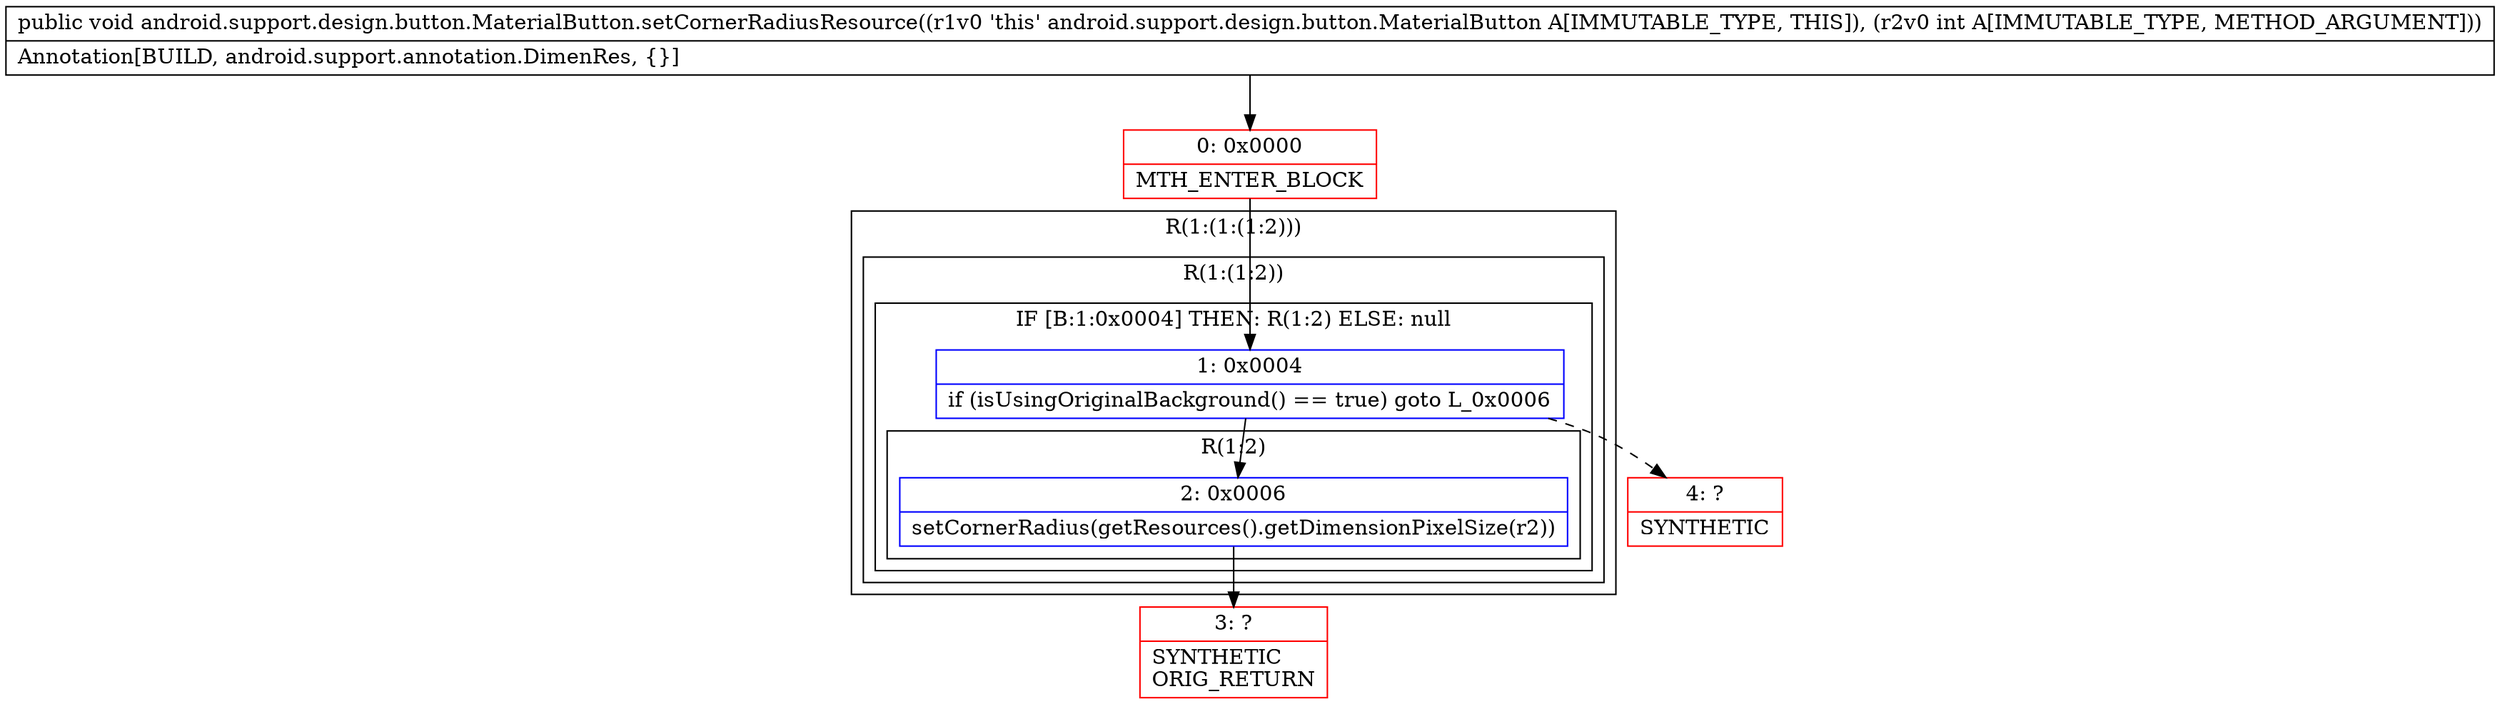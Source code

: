 digraph "CFG forandroid.support.design.button.MaterialButton.setCornerRadiusResource(I)V" {
subgraph cluster_Region_1458869859 {
label = "R(1:(1:(1:2)))";
node [shape=record,color=blue];
subgraph cluster_Region_1877940210 {
label = "R(1:(1:2))";
node [shape=record,color=blue];
subgraph cluster_IfRegion_1347091518 {
label = "IF [B:1:0x0004] THEN: R(1:2) ELSE: null";
node [shape=record,color=blue];
Node_1 [shape=record,label="{1\:\ 0x0004|if (isUsingOriginalBackground() == true) goto L_0x0006\l}"];
subgraph cluster_Region_1004696638 {
label = "R(1:2)";
node [shape=record,color=blue];
Node_2 [shape=record,label="{2\:\ 0x0006|setCornerRadius(getResources().getDimensionPixelSize(r2))\l}"];
}
}
}
}
Node_0 [shape=record,color=red,label="{0\:\ 0x0000|MTH_ENTER_BLOCK\l}"];
Node_3 [shape=record,color=red,label="{3\:\ ?|SYNTHETIC\lORIG_RETURN\l}"];
Node_4 [shape=record,color=red,label="{4\:\ ?|SYNTHETIC\l}"];
MethodNode[shape=record,label="{public void android.support.design.button.MaterialButton.setCornerRadiusResource((r1v0 'this' android.support.design.button.MaterialButton A[IMMUTABLE_TYPE, THIS]), (r2v0 int A[IMMUTABLE_TYPE, METHOD_ARGUMENT]))  | Annotation[BUILD, android.support.annotation.DimenRes, \{\}]\l}"];
MethodNode -> Node_0;
Node_1 -> Node_2;
Node_1 -> Node_4[style=dashed];
Node_2 -> Node_3;
Node_0 -> Node_1;
}

